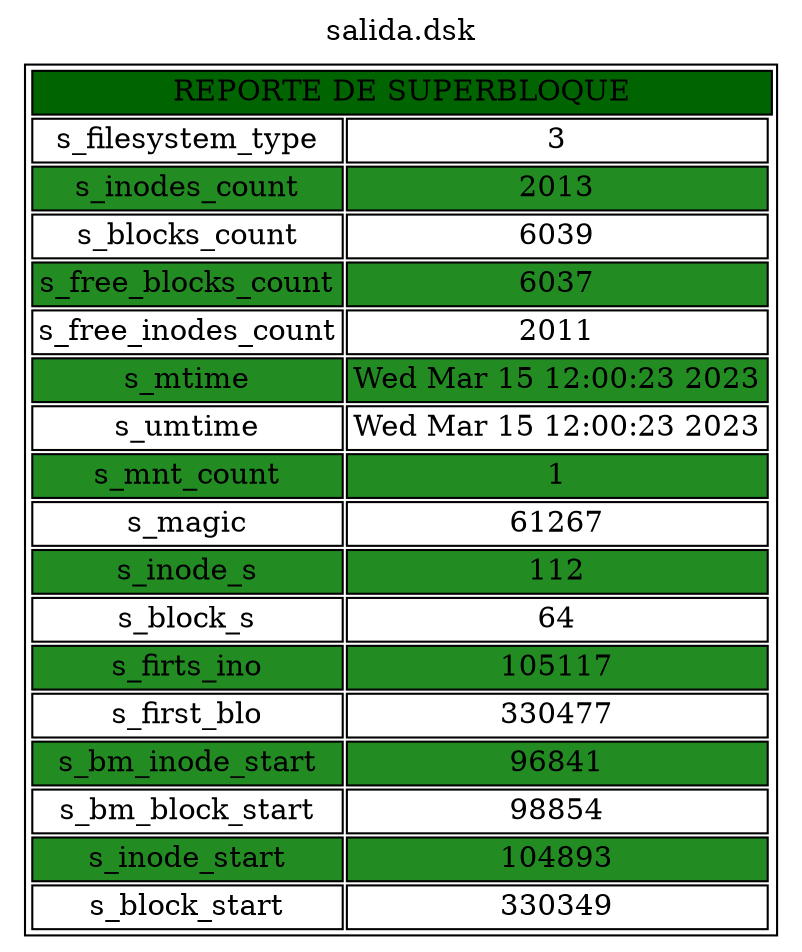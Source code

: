 digraph G {
labelloc="t"
label="salida.dsk"
parent [
shape=plaintext
label=<
<table border='1' cellborder='1'>
<tr><td bgcolor="darkgreen" colspan="3">REPORTE DE SUPERBLOQUE</td></tr>
<tr><td port='fl'>s_filesystem_type</td><td port='siz1'>3</td></tr>
<tr><td bgcolor="forestgreen" port='count'>s_inodes_count</td><td bgcolor="forestgreen" port='siz17'>2013</td></tr>
<tr><td port='bcount'>s_blocks_count</td><td port='siz2'>6039</td></tr>
<tr><td bgcolor="forestgreen" port='freeblocks'>s_free_blocks_count</td><td bgcolor="forestgreen" port='siz16'>6037</td></tr>
<tr><td port='freeinodes'>s_free_inodes_count</td><td port='siz3'>2011</td></tr>
<tr><td bgcolor="forestgreen" port='mounttime'>s_mtime</td><td bgcolor="forestgreen" port='size15'>Wed Mar 15 12:00:23 2023
</td></tr>
<tr><td port='unmounttime'>s_umtime</td><td port='siz4'>Wed Mar 15 12:00:23 2023
</td></tr>
<tr><td bgcolor="forestgreen" port='mountcount'>s_mnt_count</td><td bgcolor="forestgreen" port='siz14'>1</td></tr>
<tr><td port='magic'>s_magic</td><td port='siz5'>61267</td></tr>
<tr><td bgcolor="forestgreen" port='inodes'>s_inode_s</td><td bgcolor="forestgreen" port='siz13'>112</td></tr>
<tr><td port='sblock'>s_block_s</td><td port='siz6'>64</td></tr>
<tr><td bgcolor="forestgreen" port='sfirstino'>s_firts_ino</td><td bgcolor="forestgreen" port='siz12'>105117</td></tr>
<tr><td port='sfirstblo'>s_first_blo</td><td port='siz7'>330477</td></tr>
<tr><td bgcolor="forestgreen" port='bminodes'>s_bm_inode_start</td><td bgcolor="forestgreen" port='siz11'>96841</td></tr>
<tr><td port='bmblocks'>s_bm_block_start</td><td port='siz8'>98854</td></tr>
<tr><td bgcolor="forestgreen" port='inodestart'>s_inode_start</td><td bgcolor="forestgreen" port='siz10'>104893</td></tr>
<tr><td port='blockstart'>s_block_start</td><td port='siz9'>330349</td></tr>
</table>
>];
}
